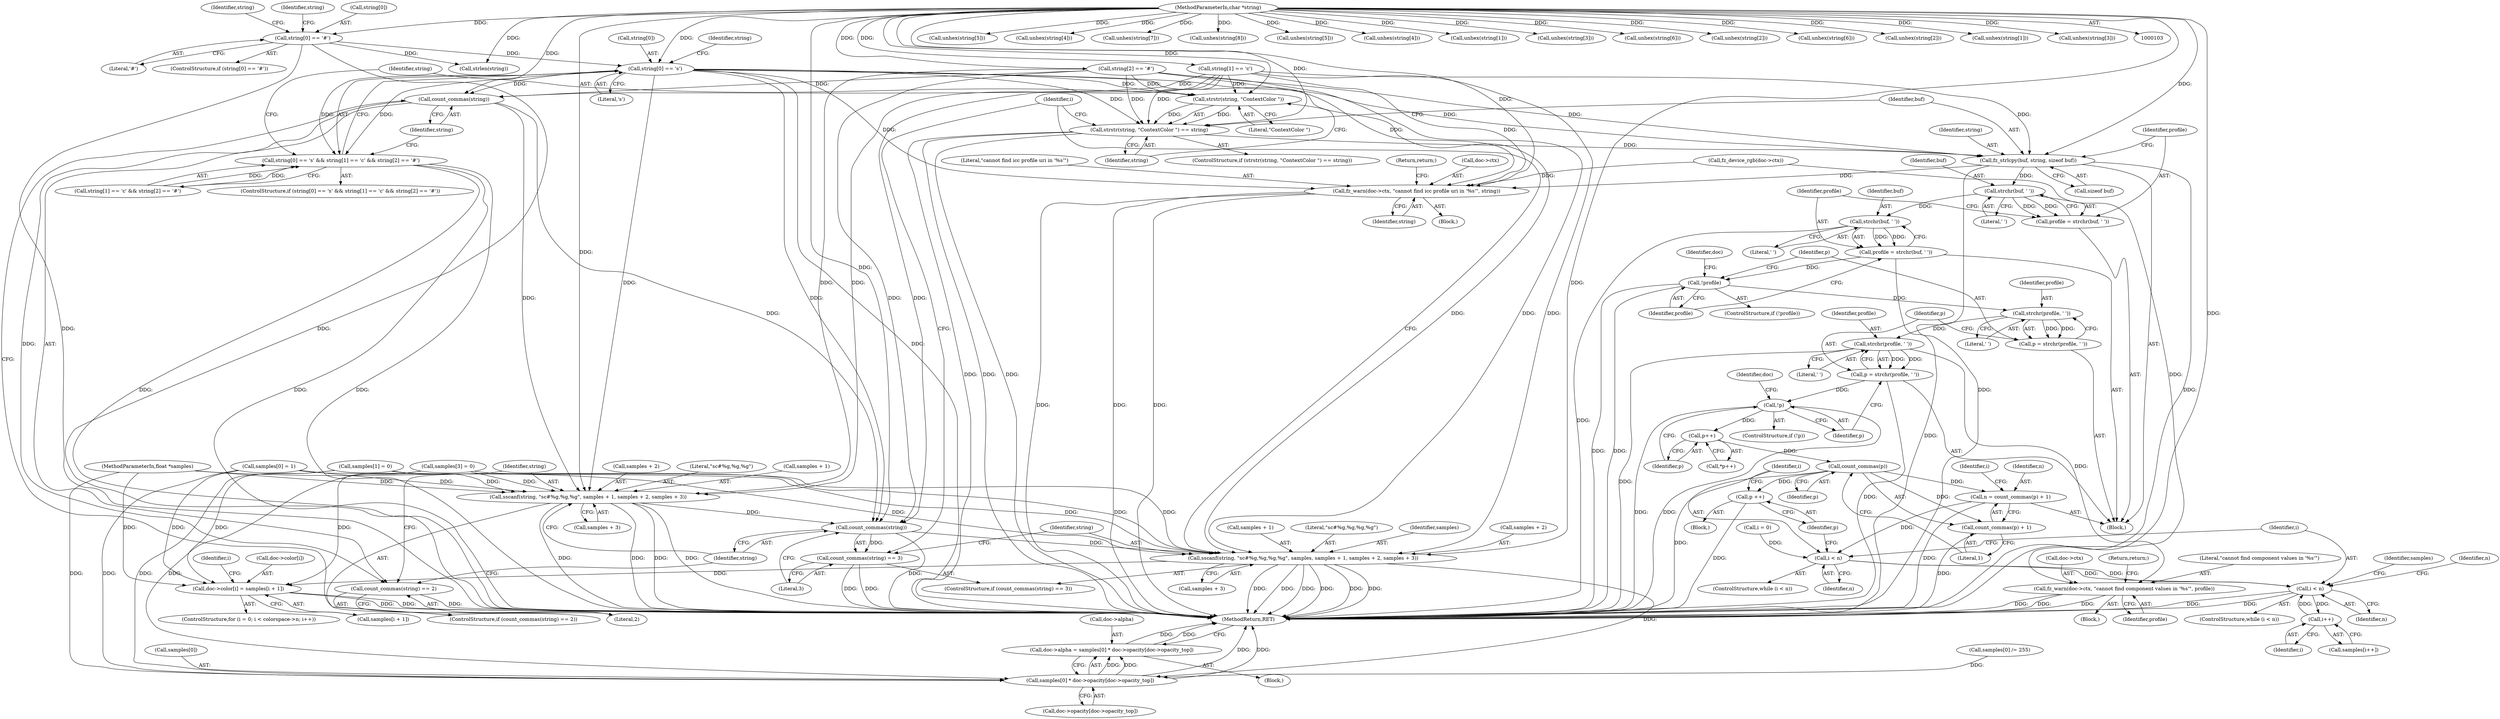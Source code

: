 digraph "0_ghostscript_60dabde18d7fe12b19da8b509bdfee9cc886aafc_0@pointer" {
"1000285" [label="(Call,string[0] == 's')"];
"1000138" [label="(Call,string[0] == '#')"];
"1000106" [label="(MethodParameterIn,char *string)"];
"1000284" [label="(Call,string[0] == 's' && string[1] == 'c' && string[2] == '#')"];
"1000304" [label="(Call,count_commas(string))"];
"1000303" [label="(Call,count_commas(string) == 2)"];
"1000307" [label="(Call,sscanf(string, \"sc#%g,%g,%g\", samples + 1, samples + 2, samples + 3))"];
"1000321" [label="(Call,count_commas(string))"];
"1000320" [label="(Call,count_commas(string) == 3)"];
"1000324" [label="(Call,sscanf(string, \"sc#%g,%g,%g,%g\", samples, samples + 1, samples + 2, samples + 3))"];
"1000504" [label="(Call,doc->color[i] = samples[i + 1])"];
"1000519" [label="(Call,samples[0] * doc->opacity[doc->opacity_top])"];
"1000515" [label="(Call,doc->alpha = samples[0] * doc->opacity[doc->opacity_top])"];
"1000340" [label="(Call,strstr(string, \"ContextColor \"))"];
"1000339" [label="(Call,strstr(string, \"ContextColor \") == string)"];
"1000345" [label="(Call,fz_strlcpy(buf, string, sizeof buf))"];
"1000352" [label="(Call,strchr(buf, ' '))"];
"1000350" [label="(Call,profile = strchr(buf, ' '))"];
"1000357" [label="(Call,strchr(buf, ' '))"];
"1000355" [label="(Call,profile = strchr(buf, ' '))"];
"1000361" [label="(Call,!profile)"];
"1000373" [label="(Call,strchr(profile, ' '))"];
"1000371" [label="(Call,p = strchr(profile, ' '))"];
"1000378" [label="(Call,strchr(profile, ' '))"];
"1000376" [label="(Call,p = strchr(profile, ' '))"];
"1000382" [label="(Call,!p)"];
"1000394" [label="(Call,p++)"];
"1000400" [label="(Call,count_commas(p))"];
"1000397" [label="(Call,n = count_commas(p) + 1)"];
"1000407" [label="(Call,i < n)"];
"1000414" [label="(Call,i < n)"];
"1000421" [label="(Call,i++)"];
"1000399" [label="(Call,count_commas(p) + 1)"];
"1000411" [label="(Call,p ++)"];
"1000385" [label="(Call,fz_warn(doc->ctx, \"cannot find component values in '%s'\", profile))"];
"1000364" [label="(Call,fz_warn(doc->ctx, \"cannot find icc profile uri in '%s'\", string))"];
"1000334" [label="(Call,samples + 3)"];
"1000530" [label="(MethodReturn,RET)"];
"1000253" [label="(Call,unhex(string[5]))"];
"1000389" [label="(Literal,\"cannot find component values in '%s'\")"];
"1000520" [label="(Call,samples[0])"];
"1000243" [label="(Call,unhex(string[4]))"];
"1000293" [label="(Identifier,string)"];
"1000339" [label="(Call,strstr(string, \"ContextColor \") == string)"];
"1000325" [label="(Identifier,string)"];
"1000422" [label="(Identifier,i)"];
"1000132" [label="(Call,samples[3] = 0)"];
"1000358" [label="(Identifier,buf)"];
"1000402" [label="(Literal,1)"];
"1000201" [label="(Call,unhex(string[7]))"];
"1000324" [label="(Call,sscanf(string, \"sc#%g,%g,%g,%g\", samples, samples + 1, samples + 2, samples + 3))"];
"1000296" [label="(Call,string[2] == '#')"];
"1000371" [label="(Call,p = strchr(profile, ' '))"];
"1000289" [label="(Literal,'s')"];
"1000404" [label="(Identifier,i)"];
"1000390" [label="(Identifier,profile)"];
"1000346" [label="(Identifier,buf)"];
"1000378" [label="(Call,strchr(profile, ' '))"];
"1000302" [label="(ControlStructure,if (count_commas(string) == 2))"];
"1000284" [label="(Call,string[0] == 's' && string[1] == 'c' && string[2] == '#')"];
"1000138" [label="(Call,string[0] == '#')"];
"1000285" [label="(Call,string[0] == 's')"];
"1000493" [label="(ControlStructure,for (i = 0; i < colorspace->n; i++))"];
"1000331" [label="(Call,samples + 2)"];
"1000342" [label="(Literal,\"ContextColor \")"];
"1000343" [label="(Identifier,string)"];
"1000361" [label="(Call,!profile)"];
"1000397" [label="(Call,n = count_commas(p) + 1)"];
"1000338" [label="(ControlStructure,if (strstr(string, \"ContextColor \") == string))"];
"1000290" [label="(Call,string[1] == 'c' && string[2] == '#')"];
"1000357" [label="(Call,strchr(buf, ' '))"];
"1000306" [label="(Literal,2)"];
"1000142" [label="(Literal,'#')"];
"1000322" [label="(Identifier,string)"];
"1000291" [label="(Call,string[1] == 'c')"];
"1000369" [label="(Identifier,string)"];
"1000118" [label="(Call,fz_device_rgb(doc->ctx))"];
"1000381" [label="(ControlStructure,if (!p))"];
"1000374" [label="(Identifier,profile)"];
"1000387" [label="(Identifier,doc)"];
"1000368" [label="(Literal,\"cannot find icc profile uri in '%s'\")"];
"1000345" [label="(Call,fz_strlcpy(buf, string, sizeof buf))"];
"1000283" [label="(ControlStructure,if (string[0] == 's' && string[1] == 'c' && string[2] == '#'))"];
"1000515" [label="(Call,doc->alpha = samples[0] * doc->opacity[doc->opacity_top])"];
"1000366" [label="(Identifier,doc)"];
"1000394" [label="(Call,p++)"];
"1000398" [label="(Identifier,n)"];
"1000401" [label="(Identifier,p)"];
"1000206" [label="(Call,unhex(string[8]))"];
"1000186" [label="(Call,unhex(string[5]))"];
"1000176" [label="(Call,unhex(string[4]))"];
"1000352" [label="(Call,strchr(buf, ' '))"];
"1000287" [label="(Identifier,string)"];
"1000382" [label="(Call,!p)"];
"1000354" [label="(Literal,' ')"];
"1000370" [label="(Return,return;)"];
"1000376" [label="(Call,p = strchr(profile, ' '))"];
"1000109" [label="(Block,)"];
"1000416" [label="(Identifier,n)"];
"1000351" [label="(Identifier,profile)"];
"1000108" [label="(MethodParameterIn,float *samples)"];
"1000305" [label="(Identifier,string)"];
"1000353" [label="(Identifier,buf)"];
"1000385" [label="(Call,fz_warn(doc->ctx, \"cannot find component values in '%s'\", profile))"];
"1000350" [label="(Call,profile = strchr(buf, ' '))"];
"1000310" [label="(Call,samples + 1)"];
"1000323" [label="(Literal,3)"];
"1000519" [label="(Call,samples[0] * doc->opacity[doc->opacity_top])"];
"1000286" [label="(Call,string[0])"];
"1000320" [label="(Call,count_commas(string) == 3)"];
"1000307" [label="(Call,sscanf(string, \"sc#%g,%g,%g\", samples + 1, samples + 2, samples + 3))"];
"1000412" [label="(Identifier,p)"];
"1000419" [label="(Call,samples[i++])"];
"1000328" [label="(Call,samples + 1)"];
"1000379" [label="(Identifier,profile)"];
"1000156" [label="(Call,unhex(string[1]))"];
"1000363" [label="(Block,)"];
"1000504" [label="(Call,doc->color[i] = samples[i + 1])"];
"1000420" [label="(Identifier,samples)"];
"1000171" [label="(Call,unhex(string[3]))"];
"1000122" [label="(Call,samples[0] = 1)"];
"1000326" [label="(Literal,\"sc#%g,%g,%g,%g\")"];
"1000380" [label="(Literal,' ')"];
"1000303" [label="(Call,count_commas(string) == 2)"];
"1000313" [label="(Call,samples + 2)"];
"1000414" [label="(Call,i < n)"];
"1000503" [label="(Identifier,i)"];
"1000147" [label="(Identifier,string)"];
"1000384" [label="(Block,)"];
"1000308" [label="(Identifier,string)"];
"1000355" [label="(Call,profile = strchr(buf, ' '))"];
"1000340" [label="(Call,strstr(string, \"ContextColor \"))"];
"1000373" [label="(Call,strchr(profile, ' '))"];
"1000191" [label="(Call,unhex(string[6]))"];
"1000344" [label="(Block,)"];
"1000372" [label="(Identifier,p)"];
"1000319" [label="(ControlStructure,if (count_commas(string) == 3))"];
"1000327" [label="(Identifier,samples)"];
"1000425" [label="(Identifier,n)"];
"1000393" [label="(Call,*p++)"];
"1000348" [label="(Call,sizeof buf)"];
"1000127" [label="(Call,samples[1] = 0)"];
"1000377" [label="(Identifier,p)"];
"1000360" [label="(ControlStructure,if (!profile))"];
"1000137" [label="(ControlStructure,if (string[0] == '#'))"];
"1000409" [label="(Identifier,n)"];
"1000316" [label="(Call,samples + 3)"];
"1000347" [label="(Identifier,string)"];
"1000505" [label="(Call,doc->color[i])"];
"1000362" [label="(Identifier,profile)"];
"1000403" [label="(Call,i = 0)"];
"1000341" [label="(Identifier,string)"];
"1000406" [label="(ControlStructure,while (i < n))"];
"1000386" [label="(Call,doc->ctx)"];
"1000321" [label="(Call,count_commas(string))"];
"1000139" [label="(Call,string[0])"];
"1000359" [label="(Literal,' ')"];
"1000161" [label="(Call,unhex(string[2]))"];
"1000510" [label="(Call,samples[i + 1])"];
"1000495" [label="(Identifier,i)"];
"1000516" [label="(Call,doc->alpha)"];
"1000408" [label="(Identifier,i)"];
"1000106" [label="(MethodParameterIn,char *string)"];
"1000400" [label="(Call,count_commas(p))"];
"1000356" [label="(Identifier,profile)"];
"1000258" [label="(Call,unhex(string[6]))"];
"1000262" [label="(Call,samples[0] /= 255)"];
"1000364" [label="(Call,fz_warn(doc->ctx, \"cannot find icc profile uri in '%s'\", string))"];
"1000395" [label="(Identifier,p)"];
"1000399" [label="(Call,count_commas(p) + 1)"];
"1000413" [label="(ControlStructure,while (i < n))"];
"1000411" [label="(Call,p ++)"];
"1000410" [label="(Block,)"];
"1000407" [label="(Call,i < n)"];
"1000391" [label="(Return,return;)"];
"1000383" [label="(Identifier,p)"];
"1000523" [label="(Call,doc->opacity[doc->opacity_top])"];
"1000304" [label="(Call,count_commas(string))"];
"1000228" [label="(Call,unhex(string[2]))"];
"1000415" [label="(Identifier,i)"];
"1000421" [label="(Call,i++)"];
"1000223" [label="(Call,unhex(string[1]))"];
"1000365" [label="(Call,doc->ctx)"];
"1000375" [label="(Literal,' ')"];
"1000238" [label="(Call,unhex(string[3]))"];
"1000146" [label="(Call,strlen(string))"];
"1000309" [label="(Literal,\"sc#%g,%g,%g\")"];
"1000285" -> "1000284"  [label="AST: "];
"1000285" -> "1000289"  [label="CFG: "];
"1000286" -> "1000285"  [label="AST: "];
"1000289" -> "1000285"  [label="AST: "];
"1000293" -> "1000285"  [label="CFG: "];
"1000284" -> "1000285"  [label="CFG: "];
"1000285" -> "1000530"  [label="DDG: "];
"1000285" -> "1000284"  [label="DDG: "];
"1000285" -> "1000284"  [label="DDG: "];
"1000138" -> "1000285"  [label="DDG: "];
"1000106" -> "1000285"  [label="DDG: "];
"1000285" -> "1000304"  [label="DDG: "];
"1000285" -> "1000307"  [label="DDG: "];
"1000285" -> "1000321"  [label="DDG: "];
"1000285" -> "1000324"  [label="DDG: "];
"1000285" -> "1000340"  [label="DDG: "];
"1000285" -> "1000339"  [label="DDG: "];
"1000285" -> "1000345"  [label="DDG: "];
"1000285" -> "1000364"  [label="DDG: "];
"1000138" -> "1000137"  [label="AST: "];
"1000138" -> "1000142"  [label="CFG: "];
"1000139" -> "1000138"  [label="AST: "];
"1000142" -> "1000138"  [label="AST: "];
"1000147" -> "1000138"  [label="CFG: "];
"1000287" -> "1000138"  [label="CFG: "];
"1000138" -> "1000530"  [label="DDG: "];
"1000138" -> "1000530"  [label="DDG: "];
"1000106" -> "1000138"  [label="DDG: "];
"1000138" -> "1000146"  [label="DDG: "];
"1000106" -> "1000103"  [label="AST: "];
"1000106" -> "1000530"  [label="DDG: "];
"1000106" -> "1000146"  [label="DDG: "];
"1000106" -> "1000156"  [label="DDG: "];
"1000106" -> "1000161"  [label="DDG: "];
"1000106" -> "1000171"  [label="DDG: "];
"1000106" -> "1000176"  [label="DDG: "];
"1000106" -> "1000186"  [label="DDG: "];
"1000106" -> "1000191"  [label="DDG: "];
"1000106" -> "1000201"  [label="DDG: "];
"1000106" -> "1000206"  [label="DDG: "];
"1000106" -> "1000223"  [label="DDG: "];
"1000106" -> "1000228"  [label="DDG: "];
"1000106" -> "1000238"  [label="DDG: "];
"1000106" -> "1000243"  [label="DDG: "];
"1000106" -> "1000253"  [label="DDG: "];
"1000106" -> "1000258"  [label="DDG: "];
"1000106" -> "1000291"  [label="DDG: "];
"1000106" -> "1000296"  [label="DDG: "];
"1000106" -> "1000304"  [label="DDG: "];
"1000106" -> "1000307"  [label="DDG: "];
"1000106" -> "1000321"  [label="DDG: "];
"1000106" -> "1000324"  [label="DDG: "];
"1000106" -> "1000340"  [label="DDG: "];
"1000106" -> "1000339"  [label="DDG: "];
"1000106" -> "1000345"  [label="DDG: "];
"1000106" -> "1000364"  [label="DDG: "];
"1000284" -> "1000283"  [label="AST: "];
"1000284" -> "1000290"  [label="CFG: "];
"1000290" -> "1000284"  [label="AST: "];
"1000305" -> "1000284"  [label="CFG: "];
"1000341" -> "1000284"  [label="CFG: "];
"1000284" -> "1000530"  [label="DDG: "];
"1000284" -> "1000530"  [label="DDG: "];
"1000284" -> "1000530"  [label="DDG: "];
"1000290" -> "1000284"  [label="DDG: "];
"1000290" -> "1000284"  [label="DDG: "];
"1000304" -> "1000303"  [label="AST: "];
"1000304" -> "1000305"  [label="CFG: "];
"1000305" -> "1000304"  [label="AST: "];
"1000306" -> "1000304"  [label="CFG: "];
"1000304" -> "1000303"  [label="DDG: "];
"1000291" -> "1000304"  [label="DDG: "];
"1000296" -> "1000304"  [label="DDG: "];
"1000304" -> "1000307"  [label="DDG: "];
"1000304" -> "1000321"  [label="DDG: "];
"1000303" -> "1000302"  [label="AST: "];
"1000303" -> "1000306"  [label="CFG: "];
"1000306" -> "1000303"  [label="AST: "];
"1000308" -> "1000303"  [label="CFG: "];
"1000322" -> "1000303"  [label="CFG: "];
"1000303" -> "1000530"  [label="DDG: "];
"1000307" -> "1000302"  [label="AST: "];
"1000307" -> "1000316"  [label="CFG: "];
"1000308" -> "1000307"  [label="AST: "];
"1000309" -> "1000307"  [label="AST: "];
"1000310" -> "1000307"  [label="AST: "];
"1000313" -> "1000307"  [label="AST: "];
"1000316" -> "1000307"  [label="AST: "];
"1000322" -> "1000307"  [label="CFG: "];
"1000307" -> "1000530"  [label="DDG: "];
"1000307" -> "1000530"  [label="DDG: "];
"1000307" -> "1000530"  [label="DDG: "];
"1000307" -> "1000530"  [label="DDG: "];
"1000291" -> "1000307"  [label="DDG: "];
"1000296" -> "1000307"  [label="DDG: "];
"1000122" -> "1000307"  [label="DDG: "];
"1000132" -> "1000307"  [label="DDG: "];
"1000127" -> "1000307"  [label="DDG: "];
"1000108" -> "1000307"  [label="DDG: "];
"1000307" -> "1000321"  [label="DDG: "];
"1000321" -> "1000320"  [label="AST: "];
"1000321" -> "1000322"  [label="CFG: "];
"1000322" -> "1000321"  [label="AST: "];
"1000323" -> "1000321"  [label="CFG: "];
"1000321" -> "1000530"  [label="DDG: "];
"1000321" -> "1000320"  [label="DDG: "];
"1000291" -> "1000321"  [label="DDG: "];
"1000296" -> "1000321"  [label="DDG: "];
"1000321" -> "1000324"  [label="DDG: "];
"1000320" -> "1000319"  [label="AST: "];
"1000320" -> "1000323"  [label="CFG: "];
"1000323" -> "1000320"  [label="AST: "];
"1000325" -> "1000320"  [label="CFG: "];
"1000495" -> "1000320"  [label="CFG: "];
"1000320" -> "1000530"  [label="DDG: "];
"1000320" -> "1000530"  [label="DDG: "];
"1000324" -> "1000319"  [label="AST: "];
"1000324" -> "1000334"  [label="CFG: "];
"1000325" -> "1000324"  [label="AST: "];
"1000326" -> "1000324"  [label="AST: "];
"1000327" -> "1000324"  [label="AST: "];
"1000328" -> "1000324"  [label="AST: "];
"1000331" -> "1000324"  [label="AST: "];
"1000334" -> "1000324"  [label="AST: "];
"1000495" -> "1000324"  [label="CFG: "];
"1000324" -> "1000530"  [label="DDG: "];
"1000324" -> "1000530"  [label="DDG: "];
"1000324" -> "1000530"  [label="DDG: "];
"1000324" -> "1000530"  [label="DDG: "];
"1000324" -> "1000530"  [label="DDG: "];
"1000324" -> "1000530"  [label="DDG: "];
"1000291" -> "1000324"  [label="DDG: "];
"1000296" -> "1000324"  [label="DDG: "];
"1000122" -> "1000324"  [label="DDG: "];
"1000132" -> "1000324"  [label="DDG: "];
"1000127" -> "1000324"  [label="DDG: "];
"1000108" -> "1000324"  [label="DDG: "];
"1000324" -> "1000504"  [label="DDG: "];
"1000324" -> "1000519"  [label="DDG: "];
"1000504" -> "1000493"  [label="AST: "];
"1000504" -> "1000510"  [label="CFG: "];
"1000505" -> "1000504"  [label="AST: "];
"1000510" -> "1000504"  [label="AST: "];
"1000503" -> "1000504"  [label="CFG: "];
"1000504" -> "1000530"  [label="DDG: "];
"1000504" -> "1000530"  [label="DDG: "];
"1000108" -> "1000504"  [label="DDG: "];
"1000122" -> "1000504"  [label="DDG: "];
"1000132" -> "1000504"  [label="DDG: "];
"1000127" -> "1000504"  [label="DDG: "];
"1000519" -> "1000515"  [label="AST: "];
"1000519" -> "1000523"  [label="CFG: "];
"1000520" -> "1000519"  [label="AST: "];
"1000523" -> "1000519"  [label="AST: "];
"1000515" -> "1000519"  [label="CFG: "];
"1000519" -> "1000530"  [label="DDG: "];
"1000519" -> "1000530"  [label="DDG: "];
"1000519" -> "1000515"  [label="DDG: "];
"1000519" -> "1000515"  [label="DDG: "];
"1000122" -> "1000519"  [label="DDG: "];
"1000262" -> "1000519"  [label="DDG: "];
"1000108" -> "1000519"  [label="DDG: "];
"1000132" -> "1000519"  [label="DDG: "];
"1000127" -> "1000519"  [label="DDG: "];
"1000515" -> "1000109"  [label="AST: "];
"1000516" -> "1000515"  [label="AST: "];
"1000530" -> "1000515"  [label="CFG: "];
"1000515" -> "1000530"  [label="DDG: "];
"1000515" -> "1000530"  [label="DDG: "];
"1000340" -> "1000339"  [label="AST: "];
"1000340" -> "1000342"  [label="CFG: "];
"1000341" -> "1000340"  [label="AST: "];
"1000342" -> "1000340"  [label="AST: "];
"1000343" -> "1000340"  [label="CFG: "];
"1000340" -> "1000339"  [label="DDG: "];
"1000340" -> "1000339"  [label="DDG: "];
"1000291" -> "1000340"  [label="DDG: "];
"1000296" -> "1000340"  [label="DDG: "];
"1000339" -> "1000338"  [label="AST: "];
"1000339" -> "1000343"  [label="CFG: "];
"1000343" -> "1000339"  [label="AST: "];
"1000346" -> "1000339"  [label="CFG: "];
"1000495" -> "1000339"  [label="CFG: "];
"1000339" -> "1000530"  [label="DDG: "];
"1000339" -> "1000530"  [label="DDG: "];
"1000339" -> "1000530"  [label="DDG: "];
"1000291" -> "1000339"  [label="DDG: "];
"1000296" -> "1000339"  [label="DDG: "];
"1000339" -> "1000345"  [label="DDG: "];
"1000345" -> "1000344"  [label="AST: "];
"1000345" -> "1000348"  [label="CFG: "];
"1000346" -> "1000345"  [label="AST: "];
"1000347" -> "1000345"  [label="AST: "];
"1000348" -> "1000345"  [label="AST: "];
"1000351" -> "1000345"  [label="CFG: "];
"1000345" -> "1000530"  [label="DDG: "];
"1000345" -> "1000530"  [label="DDG: "];
"1000291" -> "1000345"  [label="DDG: "];
"1000296" -> "1000345"  [label="DDG: "];
"1000345" -> "1000352"  [label="DDG: "];
"1000345" -> "1000364"  [label="DDG: "];
"1000352" -> "1000350"  [label="AST: "];
"1000352" -> "1000354"  [label="CFG: "];
"1000353" -> "1000352"  [label="AST: "];
"1000354" -> "1000352"  [label="AST: "];
"1000350" -> "1000352"  [label="CFG: "];
"1000352" -> "1000350"  [label="DDG: "];
"1000352" -> "1000350"  [label="DDG: "];
"1000352" -> "1000357"  [label="DDG: "];
"1000350" -> "1000344"  [label="AST: "];
"1000351" -> "1000350"  [label="AST: "];
"1000356" -> "1000350"  [label="CFG: "];
"1000357" -> "1000355"  [label="AST: "];
"1000357" -> "1000359"  [label="CFG: "];
"1000358" -> "1000357"  [label="AST: "];
"1000359" -> "1000357"  [label="AST: "];
"1000355" -> "1000357"  [label="CFG: "];
"1000357" -> "1000530"  [label="DDG: "];
"1000357" -> "1000355"  [label="DDG: "];
"1000357" -> "1000355"  [label="DDG: "];
"1000355" -> "1000344"  [label="AST: "];
"1000356" -> "1000355"  [label="AST: "];
"1000362" -> "1000355"  [label="CFG: "];
"1000355" -> "1000530"  [label="DDG: "];
"1000355" -> "1000361"  [label="DDG: "];
"1000361" -> "1000360"  [label="AST: "];
"1000361" -> "1000362"  [label="CFG: "];
"1000362" -> "1000361"  [label="AST: "];
"1000366" -> "1000361"  [label="CFG: "];
"1000372" -> "1000361"  [label="CFG: "];
"1000361" -> "1000530"  [label="DDG: "];
"1000361" -> "1000530"  [label="DDG: "];
"1000361" -> "1000373"  [label="DDG: "];
"1000373" -> "1000371"  [label="AST: "];
"1000373" -> "1000375"  [label="CFG: "];
"1000374" -> "1000373"  [label="AST: "];
"1000375" -> "1000373"  [label="AST: "];
"1000371" -> "1000373"  [label="CFG: "];
"1000373" -> "1000371"  [label="DDG: "];
"1000373" -> "1000371"  [label="DDG: "];
"1000373" -> "1000378"  [label="DDG: "];
"1000371" -> "1000344"  [label="AST: "];
"1000372" -> "1000371"  [label="AST: "];
"1000377" -> "1000371"  [label="CFG: "];
"1000378" -> "1000376"  [label="AST: "];
"1000378" -> "1000380"  [label="CFG: "];
"1000379" -> "1000378"  [label="AST: "];
"1000380" -> "1000378"  [label="AST: "];
"1000376" -> "1000378"  [label="CFG: "];
"1000378" -> "1000530"  [label="DDG: "];
"1000378" -> "1000376"  [label="DDG: "];
"1000378" -> "1000376"  [label="DDG: "];
"1000378" -> "1000385"  [label="DDG: "];
"1000376" -> "1000344"  [label="AST: "];
"1000377" -> "1000376"  [label="AST: "];
"1000383" -> "1000376"  [label="CFG: "];
"1000376" -> "1000530"  [label="DDG: "];
"1000376" -> "1000382"  [label="DDG: "];
"1000382" -> "1000381"  [label="AST: "];
"1000382" -> "1000383"  [label="CFG: "];
"1000383" -> "1000382"  [label="AST: "];
"1000387" -> "1000382"  [label="CFG: "];
"1000395" -> "1000382"  [label="CFG: "];
"1000382" -> "1000530"  [label="DDG: "];
"1000382" -> "1000530"  [label="DDG: "];
"1000382" -> "1000394"  [label="DDG: "];
"1000394" -> "1000393"  [label="AST: "];
"1000394" -> "1000395"  [label="CFG: "];
"1000395" -> "1000394"  [label="AST: "];
"1000393" -> "1000394"  [label="CFG: "];
"1000394" -> "1000400"  [label="DDG: "];
"1000400" -> "1000399"  [label="AST: "];
"1000400" -> "1000401"  [label="CFG: "];
"1000401" -> "1000400"  [label="AST: "];
"1000402" -> "1000400"  [label="CFG: "];
"1000400" -> "1000530"  [label="DDG: "];
"1000400" -> "1000397"  [label="DDG: "];
"1000400" -> "1000399"  [label="DDG: "];
"1000400" -> "1000411"  [label="DDG: "];
"1000397" -> "1000344"  [label="AST: "];
"1000397" -> "1000399"  [label="CFG: "];
"1000398" -> "1000397"  [label="AST: "];
"1000399" -> "1000397"  [label="AST: "];
"1000404" -> "1000397"  [label="CFG: "];
"1000397" -> "1000530"  [label="DDG: "];
"1000397" -> "1000407"  [label="DDG: "];
"1000407" -> "1000406"  [label="AST: "];
"1000407" -> "1000409"  [label="CFG: "];
"1000408" -> "1000407"  [label="AST: "];
"1000409" -> "1000407"  [label="AST: "];
"1000412" -> "1000407"  [label="CFG: "];
"1000415" -> "1000407"  [label="CFG: "];
"1000403" -> "1000407"  [label="DDG: "];
"1000407" -> "1000414"  [label="DDG: "];
"1000407" -> "1000414"  [label="DDG: "];
"1000414" -> "1000413"  [label="AST: "];
"1000414" -> "1000416"  [label="CFG: "];
"1000415" -> "1000414"  [label="AST: "];
"1000416" -> "1000414"  [label="AST: "];
"1000420" -> "1000414"  [label="CFG: "];
"1000425" -> "1000414"  [label="CFG: "];
"1000414" -> "1000530"  [label="DDG: "];
"1000414" -> "1000530"  [label="DDG: "];
"1000421" -> "1000414"  [label="DDG: "];
"1000414" -> "1000421"  [label="DDG: "];
"1000421" -> "1000419"  [label="AST: "];
"1000421" -> "1000422"  [label="CFG: "];
"1000422" -> "1000421"  [label="AST: "];
"1000419" -> "1000421"  [label="CFG: "];
"1000399" -> "1000402"  [label="CFG: "];
"1000402" -> "1000399"  [label="AST: "];
"1000399" -> "1000530"  [label="DDG: "];
"1000411" -> "1000410"  [label="AST: "];
"1000411" -> "1000412"  [label="CFG: "];
"1000412" -> "1000411"  [label="AST: "];
"1000408" -> "1000411"  [label="CFG: "];
"1000411" -> "1000530"  [label="DDG: "];
"1000385" -> "1000384"  [label="AST: "];
"1000385" -> "1000390"  [label="CFG: "];
"1000386" -> "1000385"  [label="AST: "];
"1000389" -> "1000385"  [label="AST: "];
"1000390" -> "1000385"  [label="AST: "];
"1000391" -> "1000385"  [label="CFG: "];
"1000385" -> "1000530"  [label="DDG: "];
"1000385" -> "1000530"  [label="DDG: "];
"1000385" -> "1000530"  [label="DDG: "];
"1000118" -> "1000385"  [label="DDG: "];
"1000364" -> "1000363"  [label="AST: "];
"1000364" -> "1000369"  [label="CFG: "];
"1000365" -> "1000364"  [label="AST: "];
"1000368" -> "1000364"  [label="AST: "];
"1000369" -> "1000364"  [label="AST: "];
"1000370" -> "1000364"  [label="CFG: "];
"1000364" -> "1000530"  [label="DDG: "];
"1000364" -> "1000530"  [label="DDG: "];
"1000364" -> "1000530"  [label="DDG: "];
"1000118" -> "1000364"  [label="DDG: "];
"1000291" -> "1000364"  [label="DDG: "];
"1000296" -> "1000364"  [label="DDG: "];
}

